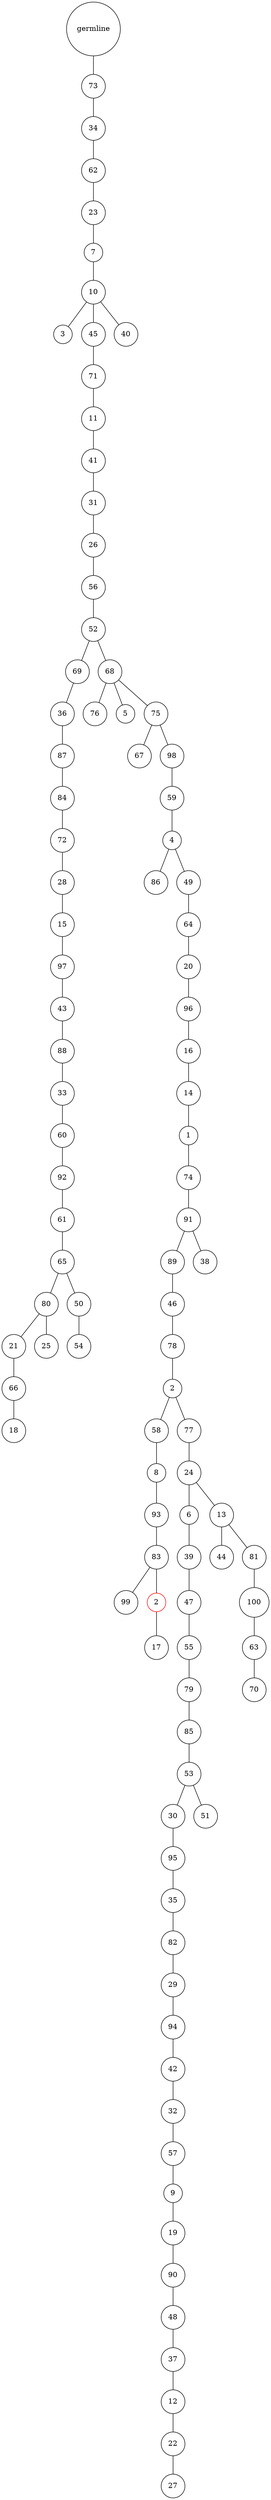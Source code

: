 graph {
	rankdir=UD;
	splines=line;
	node [shape=circle]
	"0x7f446b2032b0" [label="germline"];
	"0x7f446b2032e0" [label="73"];
	"0x7f446b2032b0" -- "0x7f446b2032e0" ;
	"0x7f446b203310" [label="34"];
	"0x7f446b2032e0" -- "0x7f446b203310" ;
	"0x7f446b203340" [label="62"];
	"0x7f446b203310" -- "0x7f446b203340" ;
	"0x7f446b203370" [label="23"];
	"0x7f446b203340" -- "0x7f446b203370" ;
	"0x7f446b2033a0" [label="7"];
	"0x7f446b203370" -- "0x7f446b2033a0" ;
	"0x7f446b2033d0" [label="10"];
	"0x7f446b2033a0" -- "0x7f446b2033d0" ;
	"0x7f446b203400" [label="3"];
	"0x7f446b2033d0" -- "0x7f446b203400" ;
	"0x7f446b203430" [label="45"];
	"0x7f446b2033d0" -- "0x7f446b203430" ;
	"0x7f446b203460" [label="71"];
	"0x7f446b203430" -- "0x7f446b203460" ;
	"0x7f446b203490" [label="11"];
	"0x7f446b203460" -- "0x7f446b203490" ;
	"0x7f446b2034c0" [label="41"];
	"0x7f446b203490" -- "0x7f446b2034c0" ;
	"0x7f446b2034f0" [label="31"];
	"0x7f446b2034c0" -- "0x7f446b2034f0" ;
	"0x7f446b203520" [label="26"];
	"0x7f446b2034f0" -- "0x7f446b203520" ;
	"0x7f446b203550" [label="56"];
	"0x7f446b203520" -- "0x7f446b203550" ;
	"0x7f446b203580" [label="52"];
	"0x7f446b203550" -- "0x7f446b203580" ;
	"0x7f446b2035b0" [label="69"];
	"0x7f446b203580" -- "0x7f446b2035b0" ;
	"0x7f446b2035e0" [label="36"];
	"0x7f446b2035b0" -- "0x7f446b2035e0" ;
	"0x7f446b203610" [label="87"];
	"0x7f446b2035e0" -- "0x7f446b203610" ;
	"0x7f446b203640" [label="84"];
	"0x7f446b203610" -- "0x7f446b203640" ;
	"0x7f446b203670" [label="72"];
	"0x7f446b203640" -- "0x7f446b203670" ;
	"0x7f446b2036a0" [label="28"];
	"0x7f446b203670" -- "0x7f446b2036a0" ;
	"0x7f446b2036d0" [label="15"];
	"0x7f446b2036a0" -- "0x7f446b2036d0" ;
	"0x7f446b203700" [label="97"];
	"0x7f446b2036d0" -- "0x7f446b203700" ;
	"0x7f446b203730" [label="43"];
	"0x7f446b203700" -- "0x7f446b203730" ;
	"0x7f446b203760" [label="88"];
	"0x7f446b203730" -- "0x7f446b203760" ;
	"0x7f446b203790" [label="33"];
	"0x7f446b203760" -- "0x7f446b203790" ;
	"0x7f446b2037c0" [label="60"];
	"0x7f446b203790" -- "0x7f446b2037c0" ;
	"0x7f446b2037f0" [label="92"];
	"0x7f446b2037c0" -- "0x7f446b2037f0" ;
	"0x7f446b203820" [label="61"];
	"0x7f446b2037f0" -- "0x7f446b203820" ;
	"0x7f446b203850" [label="65"];
	"0x7f446b203820" -- "0x7f446b203850" ;
	"0x7f446b203880" [label="80"];
	"0x7f446b203850" -- "0x7f446b203880" ;
	"0x7f446b2038b0" [label="21"];
	"0x7f446b203880" -- "0x7f446b2038b0" ;
	"0x7f446b2038e0" [label="66"];
	"0x7f446b2038b0" -- "0x7f446b2038e0" ;
	"0x7f446b203910" [label="18"];
	"0x7f446b2038e0" -- "0x7f446b203910" ;
	"0x7f446b203940" [label="25"];
	"0x7f446b203880" -- "0x7f446b203940" ;
	"0x7f446b203970" [label="50"];
	"0x7f446b203850" -- "0x7f446b203970" ;
	"0x7f446b2039a0" [label="54"];
	"0x7f446b203970" -- "0x7f446b2039a0" ;
	"0x7f446b2039d0" [label="68"];
	"0x7f446b203580" -- "0x7f446b2039d0" ;
	"0x7f446b203a00" [label="76"];
	"0x7f446b2039d0" -- "0x7f446b203a00" ;
	"0x7f446b203a30" [label="5"];
	"0x7f446b2039d0" -- "0x7f446b203a30" ;
	"0x7f446b203a60" [label="75"];
	"0x7f446b2039d0" -- "0x7f446b203a60" ;
	"0x7f446b203a90" [label="67"];
	"0x7f446b203a60" -- "0x7f446b203a90" ;
	"0x7f446b203ac0" [label="98"];
	"0x7f446b203a60" -- "0x7f446b203ac0" ;
	"0x7f446b203af0" [label="59"];
	"0x7f446b203ac0" -- "0x7f446b203af0" ;
	"0x7f446b203b20" [label="4"];
	"0x7f446b203af0" -- "0x7f446b203b20" ;
	"0x7f446b203b50" [label="86"];
	"0x7f446b203b20" -- "0x7f446b203b50" ;
	"0x7f446b203b80" [label="49"];
	"0x7f446b203b20" -- "0x7f446b203b80" ;
	"0x7f446b203bb0" [label="64"];
	"0x7f446b203b80" -- "0x7f446b203bb0" ;
	"0x7f446b203be0" [label="20"];
	"0x7f446b203bb0" -- "0x7f446b203be0" ;
	"0x7f446b203c10" [label="96"];
	"0x7f446b203be0" -- "0x7f446b203c10" ;
	"0x7f446b203c40" [label="16"];
	"0x7f446b203c10" -- "0x7f446b203c40" ;
	"0x7f446b203c70" [label="14"];
	"0x7f446b203c40" -- "0x7f446b203c70" ;
	"0x7f446b203ca0" [label="1"];
	"0x7f446b203c70" -- "0x7f446b203ca0" ;
	"0x7f446b203cd0" [label="74"];
	"0x7f446b203ca0" -- "0x7f446b203cd0" ;
	"0x7f446b203d00" [label="91"];
	"0x7f446b203cd0" -- "0x7f446b203d00" ;
	"0x7f446b203d30" [label="89"];
	"0x7f446b203d00" -- "0x7f446b203d30" ;
	"0x7f446b203d60" [label="46"];
	"0x7f446b203d30" -- "0x7f446b203d60" ;
	"0x7f446b203d90" [label="78"];
	"0x7f446b203d60" -- "0x7f446b203d90" ;
	"0x7f446b203dc0" [label="2"];
	"0x7f446b203d90" -- "0x7f446b203dc0" ;
	"0x7f446b203df0" [label="58"];
	"0x7f446b203dc0" -- "0x7f446b203df0" ;
	"0x7f446b203e20" [label="8"];
	"0x7f446b203df0" -- "0x7f446b203e20" ;
	"0x7f446b203e50" [label="93"];
	"0x7f446b203e20" -- "0x7f446b203e50" ;
	"0x7f446b203e80" [label="83"];
	"0x7f446b203e50" -- "0x7f446b203e80" ;
	"0x7f446b203eb0" [label="99"];
	"0x7f446b203e80" -- "0x7f446b203eb0" ;
	"0x7f446b203ee0" [label="2",color="red"];
	"0x7f446b203e80" -- "0x7f446b203ee0" ;
	"0x7f446b203f10" [label="17"];
	"0x7f446b203ee0" -- "0x7f446b203f10" ;
	"0x7f446b203f40" [label="77"];
	"0x7f446b203dc0" -- "0x7f446b203f40" ;
	"0x7f446b203f70" [label="24"];
	"0x7f446b203f40" -- "0x7f446b203f70" ;
	"0x7f446b203fa0" [label="6"];
	"0x7f446b203f70" -- "0x7f446b203fa0" ;
	"0x7f446b203fd0" [label="39"];
	"0x7f446b203fa0" -- "0x7f446b203fd0" ;
	"0x7f446b208040" [label="47"];
	"0x7f446b203fd0" -- "0x7f446b208040" ;
	"0x7f446b208070" [label="55"];
	"0x7f446b208040" -- "0x7f446b208070" ;
	"0x7f446b2080a0" [label="79"];
	"0x7f446b208070" -- "0x7f446b2080a0" ;
	"0x7f446b2080d0" [label="85"];
	"0x7f446b2080a0" -- "0x7f446b2080d0" ;
	"0x7f446b208100" [label="53"];
	"0x7f446b2080d0" -- "0x7f446b208100" ;
	"0x7f446b208130" [label="30"];
	"0x7f446b208100" -- "0x7f446b208130" ;
	"0x7f446b208160" [label="95"];
	"0x7f446b208130" -- "0x7f446b208160" ;
	"0x7f446b208190" [label="35"];
	"0x7f446b208160" -- "0x7f446b208190" ;
	"0x7f446b2081c0" [label="82"];
	"0x7f446b208190" -- "0x7f446b2081c0" ;
	"0x7f446b2081f0" [label="29"];
	"0x7f446b2081c0" -- "0x7f446b2081f0" ;
	"0x7f446b208220" [label="94"];
	"0x7f446b2081f0" -- "0x7f446b208220" ;
	"0x7f446b208250" [label="42"];
	"0x7f446b208220" -- "0x7f446b208250" ;
	"0x7f446b208280" [label="32"];
	"0x7f446b208250" -- "0x7f446b208280" ;
	"0x7f446b2082b0" [label="57"];
	"0x7f446b208280" -- "0x7f446b2082b0" ;
	"0x7f446b2082e0" [label="9"];
	"0x7f446b2082b0" -- "0x7f446b2082e0" ;
	"0x7f446b208310" [label="19"];
	"0x7f446b2082e0" -- "0x7f446b208310" ;
	"0x7f446b208340" [label="90"];
	"0x7f446b208310" -- "0x7f446b208340" ;
	"0x7f446b208370" [label="48"];
	"0x7f446b208340" -- "0x7f446b208370" ;
	"0x7f446b2083a0" [label="37"];
	"0x7f446b208370" -- "0x7f446b2083a0" ;
	"0x7f446b2083d0" [label="12"];
	"0x7f446b2083a0" -- "0x7f446b2083d0" ;
	"0x7f446b208400" [label="22"];
	"0x7f446b2083d0" -- "0x7f446b208400" ;
	"0x7f446b208430" [label="27"];
	"0x7f446b208400" -- "0x7f446b208430" ;
	"0x7f446b208460" [label="51"];
	"0x7f446b208100" -- "0x7f446b208460" ;
	"0x7f446b208490" [label="13"];
	"0x7f446b203f70" -- "0x7f446b208490" ;
	"0x7f446b2084c0" [label="44"];
	"0x7f446b208490" -- "0x7f446b2084c0" ;
	"0x7f446b2084f0" [label="81"];
	"0x7f446b208490" -- "0x7f446b2084f0" ;
	"0x7f446b208520" [label="100"];
	"0x7f446b2084f0" -- "0x7f446b208520" ;
	"0x7f446b208550" [label="63"];
	"0x7f446b208520" -- "0x7f446b208550" ;
	"0x7f446b208580" [label="70"];
	"0x7f446b208550" -- "0x7f446b208580" ;
	"0x7f446b2085b0" [label="38"];
	"0x7f446b203d00" -- "0x7f446b2085b0" ;
	"0x7f446b2085e0" [label="40"];
	"0x7f446b2033d0" -- "0x7f446b2085e0" ;
}
